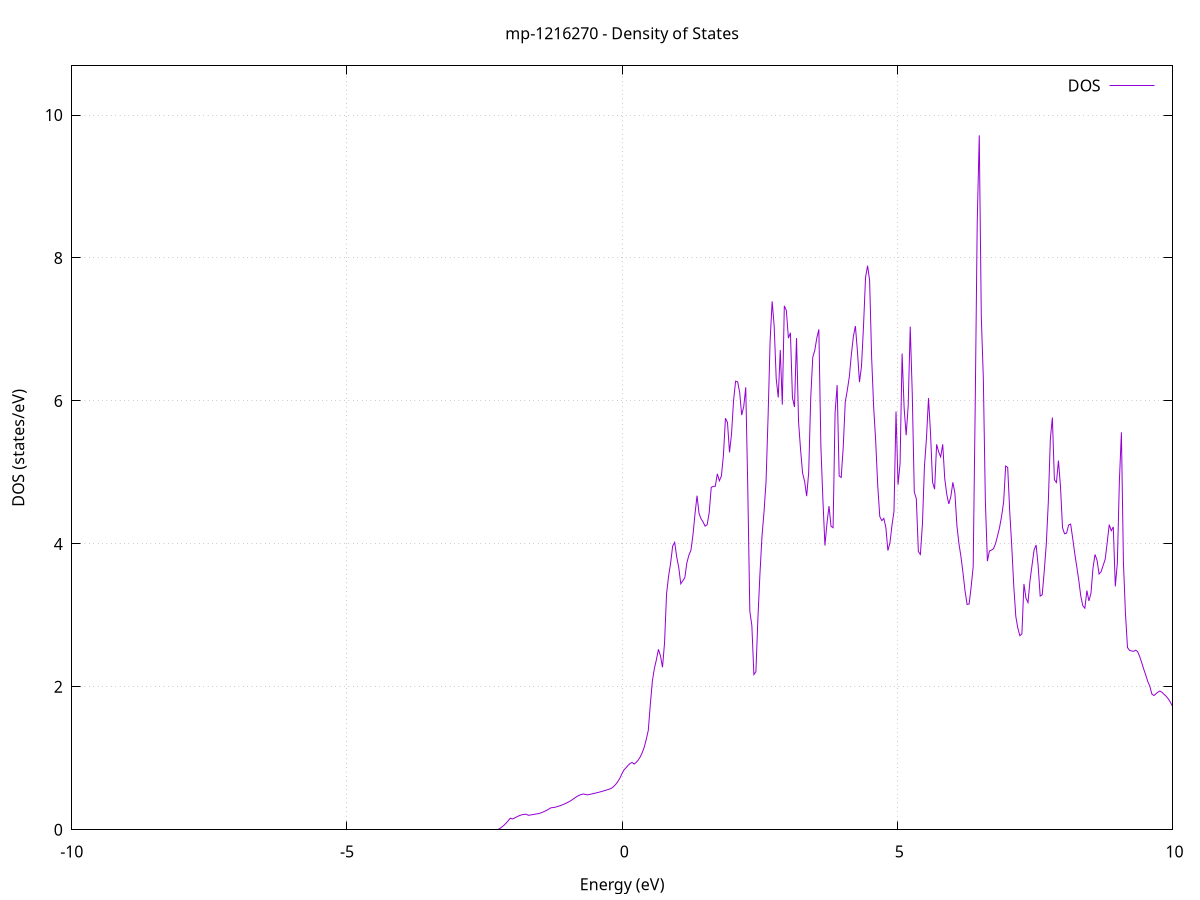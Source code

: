 set title 'mp-1216270 - Density of States'
set xlabel 'Energy (eV)'
set ylabel 'DOS (states/eV)'
set grid
set xrange [-10:10]
set yrange [0:10.688]
set xzeroaxis lt -1
set terminal png size 800,600
set output 'mp-1216270_dos_gnuplot.png'
plot '-' using 1:2 with lines title 'DOS'
-34.501400 0.000000
-34.464500 0.000000
-34.427600 0.000000
-34.390700 0.000000
-34.353800 0.000000
-34.316900 0.000000
-34.280000 0.000000
-34.243100 0.000000
-34.206200 0.000000
-34.169300 0.000000
-34.132400 0.000000
-34.095600 0.000000
-34.058700 0.000000
-34.021800 0.000000
-33.984900 0.000000
-33.948000 0.000000
-33.911100 0.000000
-33.874200 0.000000
-33.837300 0.000000
-33.800400 0.000000
-33.763500 0.000000
-33.726600 0.000000
-33.689700 0.000000
-33.652800 0.000000
-33.615900 0.000000
-33.579000 0.000000
-33.542100 0.000000
-33.505200 0.000000
-33.468300 0.000000
-33.431400 0.000000
-33.394500 0.000000
-33.357700 0.000000
-33.320800 0.000000
-33.283900 0.000000
-33.247000 0.000000
-33.210100 0.000000
-33.173200 0.000000
-33.136300 0.000000
-33.099400 0.000000
-33.062500 0.000000
-33.025600 0.000000
-32.988700 0.000000
-32.951800 0.000000
-32.914900 0.000000
-32.878000 0.000000
-32.841100 0.000000
-32.804200 0.000000
-32.767300 0.000000
-32.730400 0.000000
-32.693500 0.000000
-32.656600 0.000000
-32.619800 0.000000
-32.582900 0.000000
-32.546000 0.000000
-32.509100 0.000000
-32.472200 0.000000
-32.435300 0.000000
-32.398400 0.000000
-32.361500 0.000000
-32.324600 0.000000
-32.287700 0.000000
-32.250800 0.000000
-32.213900 0.000000
-32.177000 0.000000
-32.140100 0.000000
-32.103200 0.000000
-32.066300 0.000000
-32.029400 0.000000
-31.992500 0.000000
-31.955600 0.000000
-31.918700 0.000000
-31.881900 0.000000
-31.845000 0.000000
-31.808100 0.000000
-31.771200 0.000000
-31.734300 0.000000
-31.697400 0.000000
-31.660500 0.000000
-31.623600 0.000000
-31.586700 0.000000
-31.549800 0.000000
-31.512900 0.000000
-31.476000 0.000000
-31.439100 0.000000
-31.402200 0.000000
-31.365300 0.000000
-31.328400 0.000000
-31.291500 0.000000
-31.254600 0.000000
-31.217700 0.000000
-31.180800 0.000000
-31.144000 1.871900
-31.107100 8.082400
-31.070200 24.604000
-31.033300 41.632400
-30.996400 6.251300
-30.959500 4.544700
-30.922600 4.866800
-30.885700 6.156200
-30.848800 7.553700
-30.811900 9.581900
-30.775000 18.203500
-30.738100 10.695300
-30.701200 8.530300
-30.664300 0.000000
-30.627400 0.000000
-30.590500 0.000000
-30.553600 0.000000
-30.516700 0.000000
-30.479800 0.000000
-30.442900 0.000000
-30.406100 0.000000
-30.369200 0.000000
-30.332300 0.000000
-30.295400 0.000000
-30.258500 0.000000
-30.221600 0.000000
-30.184700 0.000000
-30.147800 0.000000
-30.110900 0.000000
-30.074000 0.000000
-30.037100 0.000000
-30.000200 0.000000
-29.963300 0.000000
-29.926400 0.000000
-29.889500 0.000000
-29.852600 0.000000
-29.815700 0.000000
-29.778800 0.000000
-29.741900 0.000000
-29.705000 0.000000
-29.668200 0.000000
-29.631300 0.000000
-29.594400 0.000000
-29.557500 0.000000
-29.520600 0.000000
-29.483700 0.000000
-29.446800 0.000000
-29.409900 0.000000
-29.373000 0.000000
-29.336100 0.000000
-29.299200 0.000000
-29.262300 0.000000
-29.225400 0.000000
-29.188500 0.000000
-29.151600 0.000000
-29.114700 0.000000
-29.077800 0.000000
-29.040900 0.000000
-29.004000 0.000000
-28.967100 0.000000
-28.930300 0.000000
-28.893400 0.000000
-28.856500 0.000000
-28.819600 0.000000
-28.782700 0.000000
-28.745800 0.000000
-28.708900 0.000000
-28.672000 0.000000
-28.635100 0.000000
-28.598200 0.000000
-28.561300 0.000000
-28.524400 0.000000
-28.487500 0.000000
-28.450600 0.000000
-28.413700 0.000000
-28.376800 0.000000
-28.339900 0.000000
-28.303000 0.000000
-28.266100 0.000000
-28.229200 0.000000
-28.192400 0.000000
-28.155500 0.000000
-28.118600 0.000000
-28.081700 0.000000
-28.044800 0.000000
-28.007900 0.000000
-27.971000 0.000000
-27.934100 0.000000
-27.897200 0.000000
-27.860300 0.000000
-27.823400 0.000000
-27.786500 0.000000
-27.749600 0.000000
-27.712700 0.000000
-27.675800 0.000000
-27.638900 0.000000
-27.602000 0.000000
-27.565100 0.000000
-27.528200 0.000000
-27.491300 0.000000
-27.454500 0.000000
-27.417600 0.000000
-27.380700 0.000000
-27.343800 0.000000
-27.306900 0.000000
-27.270000 0.000000
-27.233100 0.000000
-27.196200 0.000000
-27.159300 0.000000
-27.122400 0.000000
-27.085500 0.000000
-27.048600 0.000000
-27.011700 0.000000
-26.974800 0.000000
-26.937900 0.000000
-26.901000 0.000000
-26.864100 0.000000
-26.827200 0.000000
-26.790300 0.000000
-26.753400 0.000000
-26.716600 0.000000
-26.679700 0.000000
-26.642800 0.000000
-26.605900 0.000000
-26.569000 0.000000
-26.532100 0.000000
-26.495200 0.000000
-26.458300 0.000000
-26.421400 0.000000
-26.384500 0.000000
-26.347600 0.000000
-26.310700 0.000000
-26.273800 0.000000
-26.236900 0.000000
-26.200000 0.000000
-26.163100 0.000000
-26.126200 0.000000
-26.089300 0.000000
-26.052400 0.000000
-26.015500 0.000000
-25.978700 0.000000
-25.941800 0.000000
-25.904900 0.000000
-25.868000 0.000000
-25.831100 0.000000
-25.794200 0.000000
-25.757300 0.000000
-25.720400 0.000000
-25.683500 0.000000
-25.646600 0.000000
-25.609700 0.000000
-25.572800 0.000000
-25.535900 0.000000
-25.499000 0.000000
-25.462100 0.000000
-25.425200 0.000000
-25.388300 0.000000
-25.351400 0.000000
-25.314500 0.000000
-25.277600 0.000000
-25.240800 0.000000
-25.203900 0.000000
-25.167000 0.000000
-25.130100 0.000000
-25.093200 0.000000
-25.056300 0.000000
-25.019400 0.000000
-24.982500 0.000000
-24.945600 0.000000
-24.908700 0.000000
-24.871800 0.000000
-24.834900 0.000000
-24.798000 0.000000
-24.761100 0.000000
-24.724200 0.000000
-24.687300 0.000000
-24.650400 0.000000
-24.613500 0.000000
-24.576600 0.000000
-24.539700 0.000000
-24.502900 0.000000
-24.466000 0.000000
-24.429100 0.000000
-24.392200 0.000000
-24.355300 0.000000
-24.318400 0.000000
-24.281500 0.000000
-24.244600 0.000000
-24.207700 0.000000
-24.170800 0.000000
-24.133900 0.000000
-24.097000 0.000000
-24.060100 0.000000
-24.023200 0.000000
-23.986300 0.000000
-23.949400 0.000000
-23.912500 0.000000
-23.875600 0.000000
-23.838700 0.000000
-23.801800 0.000000
-23.765000 0.000000
-23.728100 0.000000
-23.691200 0.000000
-23.654300 0.000000
-23.617400 0.000000
-23.580500 0.000000
-23.543600 0.000000
-23.506700 0.000000
-23.469800 0.000000
-23.432900 0.000000
-23.396000 0.000000
-23.359100 0.000000
-23.322200 0.000000
-23.285300 0.000000
-23.248400 0.000000
-23.211500 0.000000
-23.174600 0.000000
-23.137700 0.000000
-23.100800 0.000000
-23.063900 0.000000
-23.027100 0.000000
-22.990200 0.000000
-22.953300 0.000000
-22.916400 0.000000
-22.879500 0.000000
-22.842600 0.000000
-22.805700 0.000000
-22.768800 0.000000
-22.731900 0.000000
-22.695000 0.000000
-22.658100 0.000000
-22.621200 0.000000
-22.584300 0.000000
-22.547400 0.000000
-22.510500 0.000000
-22.473600 0.000000
-22.436700 0.000000
-22.399800 0.000000
-22.362900 0.000000
-22.326000 0.000000
-22.289200 0.000000
-22.252300 0.000000
-22.215400 0.000000
-22.178500 0.000000
-22.141600 0.000000
-22.104700 0.000000
-22.067800 0.000000
-22.030900 0.000000
-21.994000 0.000000
-21.957100 0.000000
-21.920200 0.000000
-21.883300 0.000000
-21.846400 0.000000
-21.809500 0.000000
-21.772600 0.000000
-21.735700 0.000000
-21.698800 0.000000
-21.661900 0.000000
-21.625000 0.000000
-21.588100 0.000000
-21.551300 0.000000
-21.514400 0.000000
-21.477500 0.000000
-21.440600 0.000000
-21.403700 0.000000
-21.366800 0.000000
-21.329900 0.000000
-21.293000 0.000000
-21.256100 0.000000
-21.219200 0.000000
-21.182300 0.000000
-21.145400 0.000000
-21.108500 0.000000
-21.071600 0.000000
-21.034700 0.000000
-20.997800 0.000000
-20.960900 0.000000
-20.924000 0.000000
-20.887100 0.000000
-20.850200 0.000000
-20.813400 0.000000
-20.776500 0.000000
-20.739600 0.000000
-20.702700 0.000000
-20.665800 0.000000
-20.628900 0.000000
-20.592000 0.000000
-20.555100 0.000000
-20.518200 0.000000
-20.481300 0.000000
-20.444400 0.000000
-20.407500 0.000000
-20.370600 0.000000
-20.333700 0.000000
-20.296800 0.000000
-20.259900 0.000000
-20.223000 0.000000
-20.186100 0.000000
-20.149200 0.000000
-20.112300 0.000000
-20.075500 0.000000
-20.038600 0.000000
-20.001700 0.000000
-19.964800 0.000000
-19.927900 0.000000
-19.891000 0.000000
-19.854100 0.000000
-19.817200 0.000000
-19.780300 0.000000
-19.743400 0.000000
-19.706500 0.000000
-19.669600 0.000000
-19.632700 0.000000
-19.595800 0.000000
-19.558900 0.000000
-19.522000 0.000000
-19.485100 0.000000
-19.448200 0.000000
-19.411300 0.000000
-19.374400 0.000000
-19.337600 0.000000
-19.300700 0.000000
-19.263800 0.000000
-19.226900 0.000000
-19.190000 0.000000
-19.153100 0.000000
-19.116200 0.000000
-19.079300 0.000000
-19.042400 0.000000
-19.005500 0.000000
-18.968600 0.000000
-18.931700 0.000000
-18.894800 0.000000
-18.857900 0.000000
-18.821000 0.000000
-18.784100 0.000000
-18.747200 0.000000
-18.710300 0.000000
-18.673400 0.000000
-18.636500 0.000000
-18.599700 0.000000
-18.562800 0.000000
-18.525900 0.000000
-18.489000 0.000000
-18.452100 0.000000
-18.415200 0.000000
-18.378300 0.000000
-18.341400 0.000000
-18.304500 0.000000
-18.267600 0.000000
-18.230700 0.000000
-18.193800 0.000000
-18.156900 0.000000
-18.120000 0.000000
-18.083100 0.000000
-18.046200 0.000000
-18.009300 0.000000
-17.972400 0.000000
-17.935500 0.000000
-17.898600 0.000000
-17.861800 0.000000
-17.824900 0.000000
-17.788000 0.000000
-17.751100 0.000000
-17.714200 0.000000
-17.677300 0.000000
-17.640400 0.000000
-17.603500 0.000000
-17.566600 0.000000
-17.529700 0.000000
-17.492800 0.000000
-17.455900 0.000000
-17.419000 0.000000
-17.382100 0.000000
-17.345200 0.000000
-17.308300 0.000000
-17.271400 0.000000
-17.234500 0.000000
-17.197600 0.000000
-17.160700 0.000000
-17.123900 0.000000
-17.087000 0.000000
-17.050100 0.000000
-17.013200 0.000000
-16.976300 0.000000
-16.939400 0.000000
-16.902500 0.000000
-16.865600 0.000000
-16.828700 0.000000
-16.791800 0.000000
-16.754900 0.000000
-16.718000 0.000000
-16.681100 0.000000
-16.644200 0.000000
-16.607300 0.000000
-16.570400 0.000000
-16.533500 0.000000
-16.496600 0.000000
-16.459700 0.000000
-16.422800 0.000000
-16.386000 0.000000
-16.349100 0.000000
-16.312200 0.000000
-16.275300 0.000000
-16.238400 0.000000
-16.201500 0.000000
-16.164600 0.000000
-16.127700 0.000000
-16.090800 0.000000
-16.053900 0.000000
-16.017000 0.000000
-15.980100 0.000000
-15.943200 0.000000
-15.906300 0.000000
-15.869400 0.000000
-15.832500 0.000000
-15.795600 0.000000
-15.758700 0.000000
-15.721800 0.000000
-15.684900 0.000000
-15.648100 0.000000
-15.611200 0.000000
-15.574300 0.000000
-15.537400 0.000000
-15.500500 0.000000
-15.463600 0.000000
-15.426700 0.000000
-15.389800 0.000000
-15.352900 0.000000
-15.316000 0.000000
-15.279100 0.000000
-15.242200 0.000000
-15.205300 0.000000
-15.168400 0.000000
-15.131500 0.000000
-15.094600 0.000000
-15.057700 0.000000
-15.020800 0.000000
-14.983900 0.000000
-14.947000 0.000000
-14.910200 0.000000
-14.873300 0.000000
-14.836400 0.000000
-14.799500 0.000000
-14.762600 0.000000
-14.725700 0.000000
-14.688800 0.000000
-14.651900 0.000000
-14.615000 0.000000
-14.578100 0.000000
-14.541200 0.000000
-14.504300 0.000000
-14.467400 0.000000
-14.430500 0.000000
-14.393600 0.000000
-14.356700 0.000000
-14.319800 0.000000
-14.282900 0.000000
-14.246000 0.000000
-14.209100 0.000000
-14.172300 0.000000
-14.135400 0.000000
-14.098500 0.000000
-14.061600 0.000000
-14.024700 0.000000
-13.987800 0.000000
-13.950900 0.000000
-13.914000 0.000000
-13.877100 0.000000
-13.840200 0.000000
-13.803300 0.000000
-13.766400 0.000000
-13.729500 0.000000
-13.692600 0.000000
-13.655700 0.000000
-13.618800 0.000000
-13.581900 0.000000
-13.545000 0.000000
-13.508100 0.000000
-13.471200 0.000000
-13.434400 0.000000
-13.397500 0.000000
-13.360600 0.000000
-13.323700 0.000000
-13.286800 0.000000
-13.249900 0.000000
-13.213000 0.000000
-13.176100 0.000000
-13.139200 0.000000
-13.102300 0.000000
-13.065400 0.000000
-13.028500 0.000000
-12.991600 0.000000
-12.954700 0.000000
-12.917800 0.000000
-12.880900 0.000000
-12.844000 0.000000
-12.807100 0.000000
-12.770200 0.000000
-12.733300 0.000000
-12.696500 0.000000
-12.659600 0.000000
-12.622700 0.000000
-12.585800 0.000000
-12.548900 0.000000
-12.512000 0.000000
-12.475100 0.000000
-12.438200 0.000000
-12.401300 0.000000
-12.364400 0.000000
-12.327500 0.000000
-12.290600 0.000000
-12.253700 0.000000
-12.216800 0.000000
-12.179900 0.000000
-12.143000 0.000000
-12.106100 0.000000
-12.069200 0.000000
-12.032300 0.000000
-11.995400 0.000000
-11.958600 0.000000
-11.921700 0.000000
-11.884800 0.000000
-11.847900 0.000000
-11.811000 0.000000
-11.774100 0.000000
-11.737200 0.000000
-11.700300 0.000000
-11.663400 0.000000
-11.626500 0.000000
-11.589600 0.000000
-11.552700 0.000000
-11.515800 0.000000
-11.478900 0.000000
-11.442000 0.000000
-11.405100 0.000000
-11.368200 0.000000
-11.331300 0.000000
-11.294400 0.000000
-11.257500 0.000000
-11.220700 0.000000
-11.183800 0.000000
-11.146900 0.000000
-11.110000 0.000000
-11.073100 0.000000
-11.036200 0.000000
-10.999300 0.000000
-10.962400 0.000000
-10.925500 0.000000
-10.888600 0.000000
-10.851700 0.000000
-10.814800 0.000000
-10.777900 0.000000
-10.741000 0.000000
-10.704100 0.000000
-10.667200 0.000000
-10.630300 0.000000
-10.593400 0.000000
-10.556500 0.000000
-10.519600 0.000000
-10.482800 0.000000
-10.445900 0.000000
-10.409000 0.000000
-10.372100 0.000000
-10.335200 0.000000
-10.298300 0.000000
-10.261400 0.000000
-10.224500 0.000000
-10.187600 0.000000
-10.150700 0.000000
-10.113800 0.000000
-10.076900 0.000000
-10.040000 0.000000
-10.003100 0.000000
-9.966200 0.000000
-9.929300 0.000000
-9.892400 0.000000
-9.855500 0.000000
-9.818600 0.000000
-9.781700 0.000000
-9.744900 0.000000
-9.708000 0.000000
-9.671100 0.000000
-9.634200 0.000000
-9.597300 0.000000
-9.560400 0.000000
-9.523500 0.000000
-9.486600 0.000000
-9.449700 0.000000
-9.412800 0.000000
-9.375900 0.000000
-9.339000 0.000000
-9.302100 0.000000
-9.265200 0.000000
-9.228300 0.000000
-9.191400 0.000000
-9.154500 0.000000
-9.117600 0.000000
-9.080700 0.000000
-9.043800 0.000000
-9.007000 0.000000
-8.970100 0.000000
-8.933200 0.000000
-8.896300 0.000000
-8.859400 0.000000
-8.822500 0.000000
-8.785600 0.000000
-8.748700 0.000000
-8.711800 0.000000
-8.674900 0.000000
-8.638000 0.000000
-8.601100 0.000000
-8.564200 0.000000
-8.527300 0.000000
-8.490400 0.000000
-8.453500 0.000000
-8.416600 0.000000
-8.379700 0.000000
-8.342800 0.000000
-8.305900 0.000000
-8.269100 0.000000
-8.232200 0.000000
-8.195300 0.000000
-8.158400 0.000000
-8.121500 0.000000
-8.084600 0.000000
-8.047700 0.000000
-8.010800 0.000000
-7.973900 0.000000
-7.937000 0.000000
-7.900100 0.000000
-7.863200 0.000000
-7.826300 0.000000
-7.789400 0.000000
-7.752500 0.000000
-7.715600 0.000000
-7.678700 0.000000
-7.641800 0.000000
-7.604900 0.000000
-7.568000 0.000000
-7.531200 0.000000
-7.494300 0.000000
-7.457400 0.000000
-7.420500 0.000000
-7.383600 0.000000
-7.346700 0.000000
-7.309800 0.000000
-7.272900 0.000000
-7.236000 0.000000
-7.199100 0.000000
-7.162200 0.000000
-7.125300 0.000000
-7.088400 0.000000
-7.051500 0.000000
-7.014600 0.000000
-6.977700 0.000000
-6.940800 0.000000
-6.903900 0.000000
-6.867000 0.000000
-6.830100 0.000000
-6.793300 0.000000
-6.756400 0.000000
-6.719500 0.000000
-6.682600 0.000000
-6.645700 0.000000
-6.608800 0.000000
-6.571900 0.000000
-6.535000 0.000000
-6.498100 0.000000
-6.461200 0.000000
-6.424300 0.000000
-6.387400 0.000000
-6.350500 0.000000
-6.313600 0.000000
-6.276700 0.000000
-6.239800 0.000000
-6.202900 0.000000
-6.166000 0.000000
-6.129100 0.000000
-6.092200 0.000000
-6.055400 0.000000
-6.018500 0.000000
-5.981600 0.000000
-5.944700 0.000000
-5.907800 0.000000
-5.870900 0.000000
-5.834000 0.000000
-5.797100 0.000000
-5.760200 0.000000
-5.723300 0.000000
-5.686400 0.000000
-5.649500 0.000000
-5.612600 0.000000
-5.575700 0.000000
-5.538800 0.000000
-5.501900 0.000000
-5.465000 0.000000
-5.428100 0.000000
-5.391200 0.000000
-5.354300 0.000000
-5.317500 0.000000
-5.280600 0.000000
-5.243700 0.000000
-5.206800 0.000000
-5.169900 0.000000
-5.133000 0.000000
-5.096100 0.000000
-5.059200 0.000000
-5.022300 0.000000
-4.985400 0.000000
-4.948500 0.000000
-4.911600 0.000000
-4.874700 0.000000
-4.837800 0.000000
-4.800900 0.000000
-4.764000 0.000000
-4.727100 0.000000
-4.690200 0.000000
-4.653300 0.000000
-4.616400 0.000000
-4.579600 0.000000
-4.542700 0.000000
-4.505800 0.000000
-4.468900 0.000000
-4.432000 0.000000
-4.395100 0.000000
-4.358200 0.000000
-4.321300 0.000000
-4.284400 0.000000
-4.247500 0.000000
-4.210600 0.000000
-4.173700 0.000000
-4.136800 0.000000
-4.099900 0.000000
-4.063000 0.000000
-4.026100 0.000000
-3.989200 0.000000
-3.952300 0.000000
-3.915400 0.000000
-3.878500 0.000000
-3.841700 0.000000
-3.804800 0.000000
-3.767900 0.000000
-3.731000 0.000000
-3.694100 0.000000
-3.657200 0.000000
-3.620300 0.000000
-3.583400 0.000000
-3.546500 0.000000
-3.509600 0.000000
-3.472700 0.000000
-3.435800 0.000000
-3.398900 0.000000
-3.362000 0.000000
-3.325100 0.000000
-3.288200 0.000000
-3.251300 0.000000
-3.214400 0.000000
-3.177500 0.000000
-3.140600 0.000000
-3.103800 0.000000
-3.066900 0.000000
-3.030000 0.000000
-2.993100 0.000000
-2.956200 0.000000
-2.919300 0.000000
-2.882400 0.000000
-2.845500 0.000000
-2.808600 0.000000
-2.771700 0.000000
-2.734800 0.000000
-2.697900 0.000000
-2.661000 0.000000
-2.624100 0.000000
-2.587200 0.000000
-2.550300 0.000000
-2.513400 0.000000
-2.476500 0.000000
-2.439600 0.000000
-2.402700 0.000000
-2.365900 0.000000
-2.329000 0.000000
-2.292100 0.000000
-2.255200 0.005300
-2.218300 0.020300
-2.181400 0.040800
-2.144500 0.065500
-2.107600 0.094100
-2.070700 0.126200
-2.033800 0.161600
-1.996900 0.151700
-1.960000 0.162200
-1.923100 0.177600
-1.886200 0.191500
-1.849300 0.203000
-1.812400 0.211700
-1.775500 0.217000
-1.738600 0.216000
-1.701700 0.202000
-1.664800 0.207000
-1.628000 0.212100
-1.591100 0.217100
-1.554200 0.222200
-1.517300 0.226200
-1.480400 0.235000
-1.443500 0.245900
-1.406600 0.258900
-1.369700 0.273500
-1.332800 0.289200
-1.295900 0.307000
-1.259000 0.310200
-1.222100 0.314800
-1.185200 0.322900
-1.148300 0.331800
-1.111400 0.341500
-1.074500 0.352500
-1.037600 0.364900
-1.000700 0.378600
-0.963800 0.393400
-0.926900 0.409900
-0.890100 0.429900
-0.853200 0.449800
-0.816300 0.468000
-0.779400 0.482600
-0.742500 0.493500
-0.705600 0.500900
-0.668700 0.494300
-0.631800 0.488600
-0.594900 0.494200
-0.558000 0.500300
-0.521100 0.506800
-0.484200 0.513500
-0.447300 0.520400
-0.410400 0.527600
-0.373500 0.535600
-0.336600 0.543800
-0.299700 0.552500
-0.262800 0.561500
-0.225900 0.570600
-0.189000 0.583400
-0.152200 0.606400
-0.115300 0.637100
-0.078400 0.675000
-0.041500 0.721600
-0.004600 0.782900
0.032300 0.836800
0.069200 0.866900
0.106100 0.899300
0.143000 0.926300
0.179900 0.942600
0.216800 0.919300
0.253700 0.941800
0.290600 0.973200
0.327500 1.018800
0.364400 1.078000
0.401300 1.155100
0.438200 1.264500
0.475100 1.391500
0.512000 1.752100
0.548900 2.078600
0.585700 2.258300
0.622600 2.379500
0.659500 2.524600
0.696400 2.433200
0.733300 2.273200
0.770200 2.612000
0.807100 3.303800
0.844000 3.548000
0.880900 3.731200
0.917800 3.969700
0.954700 4.021500
0.991600 3.818200
1.028500 3.669100
1.065400 3.441800
1.102300 3.484000
1.139200 3.529600
1.176100 3.735700
1.213000 3.842400
1.249900 3.911500
1.286800 4.124600
1.323600 4.417500
1.360500 4.674000
1.397400 4.423800
1.434300 4.350400
1.471200 4.306200
1.508100 4.247600
1.545000 4.269800
1.581900 4.438300
1.618800 4.792100
1.655700 4.803700
1.692600 4.806500
1.729500 4.979800
1.766400 4.883000
1.803300 4.949000
1.840200 5.239800
1.877100 5.758600
1.914000 5.697700
1.950900 5.280300
1.987800 5.541800
2.024600 6.007300
2.061500 6.276400
2.098400 6.268200
2.135300 6.119900
2.172200 5.801300
2.209100 5.920000
2.246000 6.190600
2.282900 4.774800
2.319800 3.058100
2.356700 2.858900
2.393600 2.172000
2.430500 2.211900
2.467400 2.968500
2.504300 3.586000
2.541200 4.109200
2.578100 4.448600
2.615000 4.874400
2.651900 5.786700
2.688800 6.842900
2.725700 7.393200
2.762500 7.044700
2.799400 6.312400
2.836300 6.048200
2.873200 6.711800
2.910100 5.948400
2.947000 7.330300
2.983900 7.265200
3.020800 6.878500
3.057700 6.954100
3.094600 6.042400
3.131500 5.915400
3.168400 6.879700
3.205300 5.709200
3.242200 5.315700
3.279100 4.989800
3.316000 4.870900
3.352900 4.667700
3.389800 5.002900
3.426700 6.046300
3.463600 6.612100
3.500400 6.707300
3.537300 6.882900
3.574200 7.000200
3.611100 5.364400
3.648000 4.613500
3.684900 3.977400
3.721800 4.289100
3.758700 4.529200
3.795600 4.245500
3.832500 4.226500
3.869400 5.839700
3.906300 6.221400
3.943200 4.950100
3.980100 4.929700
4.017000 5.351400
4.053900 5.984200
4.090800 6.148100
4.127700 6.337400
4.164600 6.645800
4.201500 6.904100
4.238300 7.048000
4.275200 6.694000
4.312100 6.263200
4.349000 6.483900
4.385900 7.049100
4.422800 7.730700
4.459700 7.892000
4.496600 7.686400
4.533500 6.603400
4.570400 5.909600
4.607300 5.435000
4.644200 4.813200
4.681100 4.383000
4.718000 4.325400
4.754900 4.356800
4.791800 4.229000
4.828700 3.907300
4.865600 4.011800
4.902500 4.257500
4.939400 4.455500
4.976200 5.851800
5.013100 4.828200
5.050000 5.123400
5.086900 6.662700
5.123800 5.901000
5.160700 5.519800
5.197600 5.934800
5.234500 7.040100
5.271400 6.106700
5.308300 4.725000
5.345200 4.631400
5.382100 3.893400
5.419000 3.852500
5.455900 4.270500
5.492800 5.083700
5.529700 5.479100
5.566600 6.039600
5.603500 5.548000
5.640400 4.863200
5.677300 4.764800
5.714100 5.392700
5.751000 5.287500
5.787900 5.217400
5.824800 5.393500
5.861700 4.912300
5.898600 4.692000
5.935500 4.558900
5.972400 4.661500
6.009300 4.861400
6.046200 4.711300
6.083100 4.251500
6.120000 4.001700
6.156900 3.818200
6.193800 3.590800
6.230700 3.341300
6.267600 3.152900
6.304500 3.158700
6.341400 3.397600
6.378300 3.679000
6.415200 5.933200
6.452000 8.508200
6.488900 9.716200
6.525800 7.184000
6.562700 6.320400
6.599600 4.604800
6.636500 3.758500
6.673400 3.900200
6.710300 3.912900
6.747200 3.931800
6.784100 4.002200
6.821000 4.111800
6.857900 4.229300
6.894800 4.388200
6.931700 4.586600
6.968600 5.089600
7.005500 5.070300
7.042400 4.451700
7.079300 3.968900
7.116200 3.406800
7.153100 2.983800
7.189900 2.820500
7.226800 2.714900
7.263700 2.741000
7.300600 3.439800
7.337500 3.239500
7.374400 3.179500
7.411300 3.489200
7.448200 3.703000
7.485100 3.915000
7.522000 3.984000
7.558900 3.693800
7.595800 3.269300
7.632700 3.288600
7.669600 3.618100
7.706500 3.992800
7.743400 4.579100
7.780300 5.463400
7.817200 5.768100
7.854100 4.897800
7.891000 4.859100
7.927800 5.165400
7.964700 4.804200
8.001600 4.225200
8.038500 4.141700
8.075400 4.150100
8.112300 4.264100
8.149200 4.277000
8.186100 4.081800
8.223000 3.870900
8.259900 3.683600
8.296800 3.493000
8.333700 3.268800
8.370600 3.134200
8.407500 3.099900
8.444400 3.346800
8.481300 3.201800
8.518200 3.307300
8.555100 3.660300
8.592000 3.852100
8.628900 3.771600
8.665700 3.579100
8.702600 3.609700
8.739500 3.699100
8.776400 3.782000
8.813300 4.014900
8.850200 4.268600
8.887100 4.184300
8.924000 4.237500
8.960900 3.405800
8.997800 3.729900
9.034700 4.879300
9.071600 5.560300
9.108500 3.736700
9.145400 3.023300
9.182300 2.549900
9.219200 2.509900
9.256100 2.501800
9.293000 2.496800
9.329900 2.512300
9.366800 2.493300
9.403600 2.423700
9.440500 2.338800
9.477400 2.246900
9.514300 2.164300
9.551200 2.073400
9.588100 2.009200
9.625000 1.899400
9.661900 1.878000
9.698800 1.902000
9.735700 1.926100
9.772600 1.941200
9.809500 1.921800
9.846400 1.895200
9.883300 1.869300
9.920200 1.835200
9.957100 1.791500
9.994000 1.737000
10.030900 1.699100
10.067800 1.664900
10.104700 1.632100
10.141500 1.598900
10.178400 1.562800
10.215300 1.518100
10.252200 1.473700
10.289100 1.444600
10.326000 1.425900
10.362900 1.411500
10.399800 1.401400
10.436700 1.399500
10.473600 1.413600
10.510500 1.441800
10.547400 1.451000
10.584300 1.452500
10.621200 1.429600
10.658100 1.383100
10.695000 1.365900
10.731900 1.373500
10.768800 1.520500
10.805700 1.288000
10.842600 1.211500
10.879400 1.168800
10.916300 1.131300
10.953200 1.102000
10.990100 1.064600
11.027000 1.028900
11.063900 0.994700
11.100800 0.966100
11.137700 0.956100
11.174600 0.956300
11.211500 0.956900
11.248400 0.957300
11.285300 0.957700
11.322200 0.959800
11.359100 0.959200
11.396000 0.957500
11.432900 0.953700
11.469800 0.951000
11.506700 0.949300
11.543600 0.948000
11.580500 0.948500
11.617300 0.950600
11.654200 0.953700
11.691100 0.958000
11.728000 0.982700
11.764900 1.068700
11.801800 1.063600
11.838700 1.026200
11.875600 1.022800
11.912500 1.060400
11.949400 1.128800
11.986300 1.196800
12.023200 1.127200
12.060100 1.095700
12.097000 1.086300
12.133900 1.103800
12.170800 1.101200
12.207700 0.950000
12.244600 0.936800
12.281500 0.928100
12.318400 0.923400
12.355200 0.948200
12.392100 1.010500
12.429000 1.210500
12.465900 1.095600
12.502800 1.087500
12.539700 1.045300
12.576600 0.965100
12.613500 0.820700
12.650400 0.721400
12.687300 0.665100
12.724200 0.628100
12.761100 0.605800
12.798000 0.601400
12.834900 0.601300
12.871800 0.601100
12.908700 0.600900
12.945600 0.607000
12.982500 0.628200
13.019400 0.648300
13.056300 0.696700
13.093100 1.047100
13.130000 1.249300
13.166900 1.550500
13.203800 1.861500
13.240700 1.988700
13.277600 2.092300
13.314500 1.950400
13.351400 1.834600
13.388300 1.753600
13.425200 1.710800
13.462100 1.655600
13.499000 1.616100
13.535900 1.582000
13.572800 1.561100
13.609700 1.530400
13.646600 1.486200
13.683500 1.429300
13.720400 1.355800
13.757300 1.285300
13.794200 1.241100
13.831000 1.213000
13.867900 1.163400
13.904800 1.091500
13.941700 0.998100
13.978600 0.950200
14.015500 0.924200
14.052400 0.893700
14.089300 0.858400
14.126200 0.820200
14.163100 0.788400
14.200000 0.779600
14.236900 0.796100
14.273800 0.828500
14.310700 0.864700
14.347600 0.962200
14.384500 1.625000
14.421400 1.827300
14.458300 1.879200
14.495200 1.903600
14.532100 1.999600
14.568900 1.809600
14.605800 1.618800
14.642700 1.596100
14.679600 1.526100
14.716500 1.427100
14.753400 1.294400
14.790300 1.268900
14.827200 1.144400
14.864100 1.111400
14.901000 1.097600
14.937900 1.100100
14.974800 1.114200
15.011700 1.118000
15.048600 1.118500
15.085500 1.119700
15.122400 1.115700
15.159300 1.109700
15.196200 1.123100
15.233100 1.123600
15.270000 1.100100
15.306800 1.041700
15.343700 1.022000
15.380600 1.010900
15.417500 1.003000
15.454400 0.998000
15.491300 0.996300
15.528200 0.997800
15.565100 1.009600
15.602000 1.038700
15.638900 1.118600
15.675800 1.174300
15.712700 1.241400
15.749600 1.295200
15.786500 1.331500
15.823400 1.352900
15.860300 1.368000
15.897200 1.375800
15.934100 1.378500
15.971000 1.375000
16.007900 1.388700
16.044700 1.413600
16.081600 1.432900
16.118500 1.429700
16.155400 1.396300
16.192300 1.324100
16.229200 1.226300
16.266100 1.147300
16.303000 1.079200
16.339900 1.017800
16.376800 0.984900
16.413700 0.965500
16.450600 0.957800
16.487500 0.960600
16.524400 0.972500
16.561300 0.992800
16.598200 1.001600
16.635100 0.994000
16.672000 0.978000
16.708900 0.959700
16.745800 0.927200
16.782600 0.890200
16.819500 0.864600
16.856400 0.855600
16.893300 0.849600
16.930200 0.846300
16.967100 0.839600
17.004000 0.841600
17.040900 0.913200
17.077800 0.952800
17.114700 1.014200
17.151600 1.085400
17.188500 1.158600
17.225400 1.304900
17.262300 1.402400
17.299200 1.494000
17.336100 1.620500
17.373000 1.715700
17.409900 1.878500
17.446800 2.046900
17.483700 2.191400
17.520500 2.274400
17.557400 2.043300
17.594300 1.915900
17.631200 1.874000
17.668100 1.763100
17.705000 1.641600
17.741900 1.546700
17.778800 1.479700
17.815700 1.432400
17.852600 1.394200
17.889500 1.361800
17.926400 1.340200
17.963300 1.341400
18.000200 1.360500
18.037100 1.384100
18.074000 1.415800
18.110900 1.459700
18.147800 1.381500
18.184700 1.363400
18.221600 1.344200
18.258400 1.324200
18.295300 1.313300
18.332200 1.306700
18.369100 1.299700
18.406000 1.291400
18.442900 1.282700
18.479800 1.278900
18.516700 1.280700
18.553600 1.291200
18.590500 1.307700
18.627400 1.339300
18.664300 1.378300
18.701200 1.420500
18.738100 1.458000
18.775000 1.496800
18.811900 1.546600
18.848800 1.596500
18.885700 1.705200
18.922600 1.726800
18.959500 1.745100
18.996300 1.771600
19.033200 1.827000
19.070100 1.874800
19.107000 1.932000
19.143900 2.037400
19.180800 1.959700
19.217700 1.839800
19.254600 1.792600
19.291500 1.737700
19.328400 1.720200
19.365300 1.780500
19.402200 1.844600
19.439100 1.908900
19.476000 1.973500
19.512900 2.021000
19.549800 1.969300
19.586700 1.948300
19.623600 1.944500
19.660500 1.975300
19.697400 1.997400
19.734200 2.021600
19.771100 2.026000
19.808000 1.953000
19.844900 1.880100
19.881800 1.853000
19.918700 1.838300
19.955600 1.829000
19.992500 1.829800
20.029400 1.842500
20.066300 1.865400
20.103200 1.886900
20.140100 1.912300
20.177000 1.948100
20.213900 1.986600
20.250800 2.029000
20.287700 2.108400
20.324600 2.286100
20.361500 2.283300
20.398400 2.282900
20.435300 2.282000
20.472100 2.220100
20.509000 2.182200
20.545900 2.140600
20.582800 2.175300
20.619700 2.090100
20.656600 2.058100
20.693500 2.038100
20.730400 2.015500
20.767300 2.018600
20.804200 2.026500
20.841100 2.013100
20.878000 1.968200
20.914900 1.904600
20.951800 1.880300
20.988700 1.929800
21.025600 2.066800
21.062500 2.109500
21.099400 2.152800
21.136300 2.144900
21.173200 2.130500
21.210000 2.145800
21.246900 2.192400
21.283800 2.266100
21.320700 2.350300
21.357600 2.405800
21.394500 2.419800
21.431400 2.359100
21.468300 2.295100
21.505200 2.270200
21.542100 2.259100
21.579000 2.251600
21.615900 2.248000
21.652800 2.257500
21.689700 2.278400
21.726600 2.304400
21.763500 2.359200
21.800400 2.374700
21.837300 2.375800
21.874200 2.466100
21.911100 2.561600
21.947900 2.674000
21.984800 2.784700
22.021700 2.797400
22.058600 2.757900
22.095500 2.683100
22.132400 2.604400
22.169300 2.515700
22.206200 2.456200
22.243100 2.411300
22.280000 2.363500
22.316900 2.333400
22.353800 2.291900
22.390700 2.228400
22.427600 2.204500
22.464500 2.190700
22.501400 2.182700
22.538300 2.199400
22.575200 2.233000
22.612100 2.266600
22.649000 2.311400
22.685800 2.375900
22.722700 2.464500
22.759600 2.603200
22.796500 2.749900
22.833400 2.810900
22.870300 2.824400
22.907200 2.829100
22.944100 2.815800
22.981000 2.752900
23.017900 2.919600
23.054800 2.619700
23.091700 2.587800
23.128600 2.592000
23.165500 2.605700
23.202400 2.617100
23.239300 2.590800
23.276200 2.602500
23.313100 2.689000
23.350000 2.662400
23.386900 2.730800
23.423700 2.782000
23.460600 2.839500
23.497500 2.818900
23.534400 2.840800
23.571300 2.825200
23.608200 2.797400
23.645100 2.752900
23.682000 2.782600
23.718900 2.612300
23.755800 2.316700
23.792700 2.205300
23.829600 2.174800
23.866500 2.164500
23.903400 2.181600
23.940300 2.228700
23.977200 2.450500
24.014100 2.697600
24.051000 2.544500
24.087900 2.201800
24.124800 2.097200
24.161600 2.020500
24.198500 1.964200
24.235400 1.919500
24.272300 1.883400
24.309200 1.857300
24.346100 1.840000
24.383000 1.832600
24.419900 1.829400
24.456800 1.825500
24.493700 1.914400
24.530600 1.834000
24.567500 1.857400
24.604400 1.862000
24.641300 1.857000
24.678200 1.853600
24.715100 1.867200
24.752000 1.876600
24.788900 1.882600
24.825800 1.885200
24.862700 1.879000
24.899500 1.933800
24.936400 1.849100
24.973300 1.691800
25.010200 1.632400
25.047100 1.599700
25.084000 1.575200
25.120900 1.559900
25.157800 1.558400
25.194700 1.601900
25.231600 1.616600
25.268500 1.605300
25.305400 1.605800
25.342300 1.616200
25.379200 1.653100
25.416100 1.702600
25.453000 1.786000
25.489900 1.821700
25.526800 1.845800
25.563700 1.865500
25.600600 1.811600
25.637400 1.645700
25.674300 1.524700
25.711200 1.457400
25.748100 1.418600
25.785000 1.433600
25.821900 1.439200
25.858800 1.438600
25.895700 1.531500
25.932600 1.503800
25.969500 1.481700
26.006400 1.511100
26.043300 1.526000
26.080200 1.501100
26.117100 1.536900
26.154000 1.569300
26.190900 1.587000
26.227800 1.598700
26.264700 1.613700
26.301600 1.619000
26.338500 1.646100
26.375300 1.689800
26.412200 1.741000
26.449100 1.814300
26.486000 1.882800
26.522900 1.953900
26.559800 1.986700
26.596700 1.966000
26.633600 1.925300
26.670500 1.886600
26.707400 1.850200
26.744300 1.839100
26.781200 1.875000
26.818100 1.937000
26.855000 2.081400
26.891900 2.367300
26.928800 2.560900
26.965700 2.634900
27.002600 2.622200
27.039500 2.635800
27.076400 2.673600
27.113200 2.760200
27.150100 2.881600
27.187000 3.018400
27.223900 3.105000
27.260800 3.214600
27.297700 3.293500
27.334600 3.341500
27.371500 3.325900
27.408400 3.378600
27.445300 3.511100
27.482200 3.470200
27.519100 3.394700
27.556000 3.371100
27.592900 3.379300
27.629800 3.435600
27.666700 3.481900
27.703600 3.503000
27.740500 3.496500
27.777400 3.459300
27.814300 3.411200
27.851100 3.288200
27.888000 3.100900
27.924900 2.846500
27.961800 2.581900
27.998700 2.488800
28.035600 2.469100
28.072500 2.433600
28.109400 2.515800
28.146300 2.547100
28.183200 2.642900
28.220100 2.705900
28.257000 2.712900
28.293900 2.689500
28.330800 2.690600
28.367700 2.723100
28.404600 2.765400
28.441500 2.795500
28.478400 2.892300
28.515300 2.955300
28.552200 3.140300
28.589000 2.889600
28.625900 2.872000
28.662800 2.938700
28.699700 2.767700
28.736600 2.818600
28.773500 2.641500
28.810400 2.496200
28.847300 2.396500
28.884200 2.296600
28.921100 2.499500
28.958000 2.287100
28.994900 2.249000
29.031800 2.306600
29.068700 2.352700
29.105600 2.377200
29.142500 2.478700
29.179400 2.525900
29.216300 2.511300
29.253200 2.508000
29.290100 2.535200
29.326900 2.595700
29.363800 2.691800
29.400700 2.491300
29.437600 2.359700
29.474500 2.283900
29.511400 2.353900
29.548300 2.406500
29.585200 2.283600
29.622100 2.321700
29.659000 2.089000
29.695900 1.968400
29.732800 1.953800
29.769700 1.918700
29.806600 1.866300
29.843500 1.836100
29.880400 1.797800
29.917300 1.739600
29.954200 1.660500
29.991100 1.561900
30.028000 1.441700
30.064800 1.346700
30.101700 1.271600
30.138600 1.223200
30.175500 1.168000
30.212400 1.112300
30.249300 1.088800
30.286200 1.072400
30.323100 1.061200
30.360000 1.054900
30.396900 1.056300
30.433800 1.095800
30.470700 1.170400
30.507600 1.176800
30.544500 1.128600
30.581400 1.155500
30.618300 1.177000
30.655200 1.180000
30.692100 1.171800
30.729000 1.126100
30.765900 1.112200
30.802700 1.120200
30.839600 1.136600
30.876500 1.157800
30.913400 1.177300
30.950300 1.185300
30.987200 1.202800
31.024100 1.236200
31.061000 1.265500
31.097900 1.291900
31.134800 1.326200
31.171700 1.362100
31.208600 1.374500
31.245500 1.355200
31.282400 1.340100
31.319300 1.365000
31.356200 1.433800
31.393100 1.522000
31.430000 1.613400
31.466900 1.715300
31.503800 1.835800
31.540600 2.281600
31.577500 2.514000
31.614400 2.637700
31.651300 2.634600
31.688200 2.461800
31.725100 2.381700
31.762000 2.296000
31.798900 2.218500
31.835800 2.185900
31.872700 2.124100
31.909600 2.064200
31.946500 2.047000
31.983400 2.094400
32.020300 2.136600
32.057200 2.141700
32.094100 2.153100
32.131000 2.175300
32.167900 2.203900
32.204800 2.174300
32.241700 2.135800
32.278500 2.133500
32.315400 2.124500
32.352300 2.103600
32.389200 2.010200
32.426100 1.978200
32.463000 1.936500
32.499900 2.000200
32.536800 2.104700
32.573700 2.245300
32.610600 2.288500
32.647500 2.290500
32.684400 2.284300
32.721300 2.281700
32.758200 2.280900
32.795100 2.309300
32.832000 2.314100
32.868900 2.303600
32.905800 2.329400
32.942700 2.393900
32.979600 2.485400
33.016400 2.663200
33.053300 2.516800
33.090200 2.472900
33.127100 2.483900
33.164000 2.382000
33.200900 2.357700
33.237800 2.350800
33.274700 2.442500
33.311600 2.377500
33.348500 2.442800
33.385400 2.646300
33.422300 2.895500
33.459200 2.756000
33.496100 2.644600
33.533000 2.511500
33.569900 2.397000
33.606800 2.348800
33.643700 2.368400
33.680600 2.344100
33.717500 2.343100
33.754300 2.371500
33.791200 2.390200
33.828100 2.366300
33.865000 2.338500
33.901900 2.332200
33.938800 2.334200
33.975700 2.343800
34.012600 2.391300
34.049500 2.447800
34.086400 2.425000
34.123300 2.429000
34.160200 2.455400
34.197100 2.513300
34.234000 2.546300
34.270900 2.634200
34.307800 2.710500
34.344700 2.382900
34.381600 2.173700
34.418500 2.052900
34.455400 1.974600
34.492200 1.706600
34.529100 1.459100
34.566000 1.419500
34.602900 1.439800
34.639800 1.549300
34.676700 1.664700
34.713600 1.773200
34.750500 1.815100
34.787400 1.896200
34.824300 2.246100
34.861200 2.012400
34.898100 1.806600
34.935000 1.344700
34.971900 1.082400
35.008800 0.729400
35.045700 0.559300
35.082600 0.456200
35.119500 0.407600
35.156400 0.374500
35.193300 0.345500
35.230100 0.320500
35.267000 0.300300
35.303900 0.285900
35.340800 0.274400
35.377700 0.263500
35.414600 0.252300
35.451500 0.237600
35.488400 0.222000
35.525300 0.205600
35.562200 0.188400
35.599100 0.170500
35.636000 0.153100
35.672900 0.150300
35.709800 0.147300
35.746700 0.135000
35.783600 0.110300
35.820500 0.078500
35.857400 0.057900
35.894300 0.041600
35.931200 0.000500
35.968000 0.000000
36.004900 0.000000
36.041800 0.000000
36.078700 0.000000
36.115600 0.000000
36.152500 0.000000
36.189400 0.000000
36.226300 0.000000
36.263200 0.000000
36.300100 0.000000
36.337000 0.000000
36.373900 0.000000
36.410800 0.000000
36.447700 0.000000
36.484600 0.000000
36.521500 0.000000
36.558400 0.000000
36.595300 0.000000
36.632200 0.000000
36.669100 0.000000
36.705900 0.000000
36.742800 0.000000
36.779700 0.000000
36.816600 0.000000
36.853500 0.000000
36.890400 0.000000
36.927300 0.000000
36.964200 0.000000
37.001100 0.000000
37.038000 0.000000
37.074900 0.000000
37.111800 0.000000
37.148700 0.000000
37.185600 0.000000
37.222500 0.000000
37.259400 0.000000
37.296300 0.000000
37.333200 0.000000
37.370100 0.000000
37.407000 0.000000
37.443800 0.000000
37.480700 0.000000
37.517600 0.000000
37.554500 0.000000
37.591400 0.000000
37.628300 0.000000
37.665200 0.000000
37.702100 0.000000
37.739000 0.000000
37.775900 0.000000
37.812800 0.000000
37.849700 0.000000
37.886600 0.000000
37.923500 0.000000
37.960400 0.000000
37.997300 0.000000
38.034200 0.000000
38.071100 0.000000
38.108000 0.000000
38.144900 0.000000
38.181700 0.000000
38.218600 0.000000
38.255500 0.000000
38.292400 0.000000
38.329300 0.000000
38.366200 0.000000
38.403100 0.000000
38.440000 0.000000
38.476900 0.000000
38.513800 0.000000
38.550700 0.000000
38.587600 0.000000
38.624500 0.000000
38.661400 0.000000
38.698300 0.000000
38.735200 0.000000
38.772100 0.000000
38.809000 0.000000
38.845900 0.000000
38.882800 0.000000
38.919600 0.000000
38.956500 0.000000
38.993400 0.000000
39.030300 0.000000
39.067200 0.000000
39.104100 0.000000
39.141000 0.000000
39.177900 0.000000
39.214800 0.000000
39.251700 0.000000
39.288600 0.000000
e

